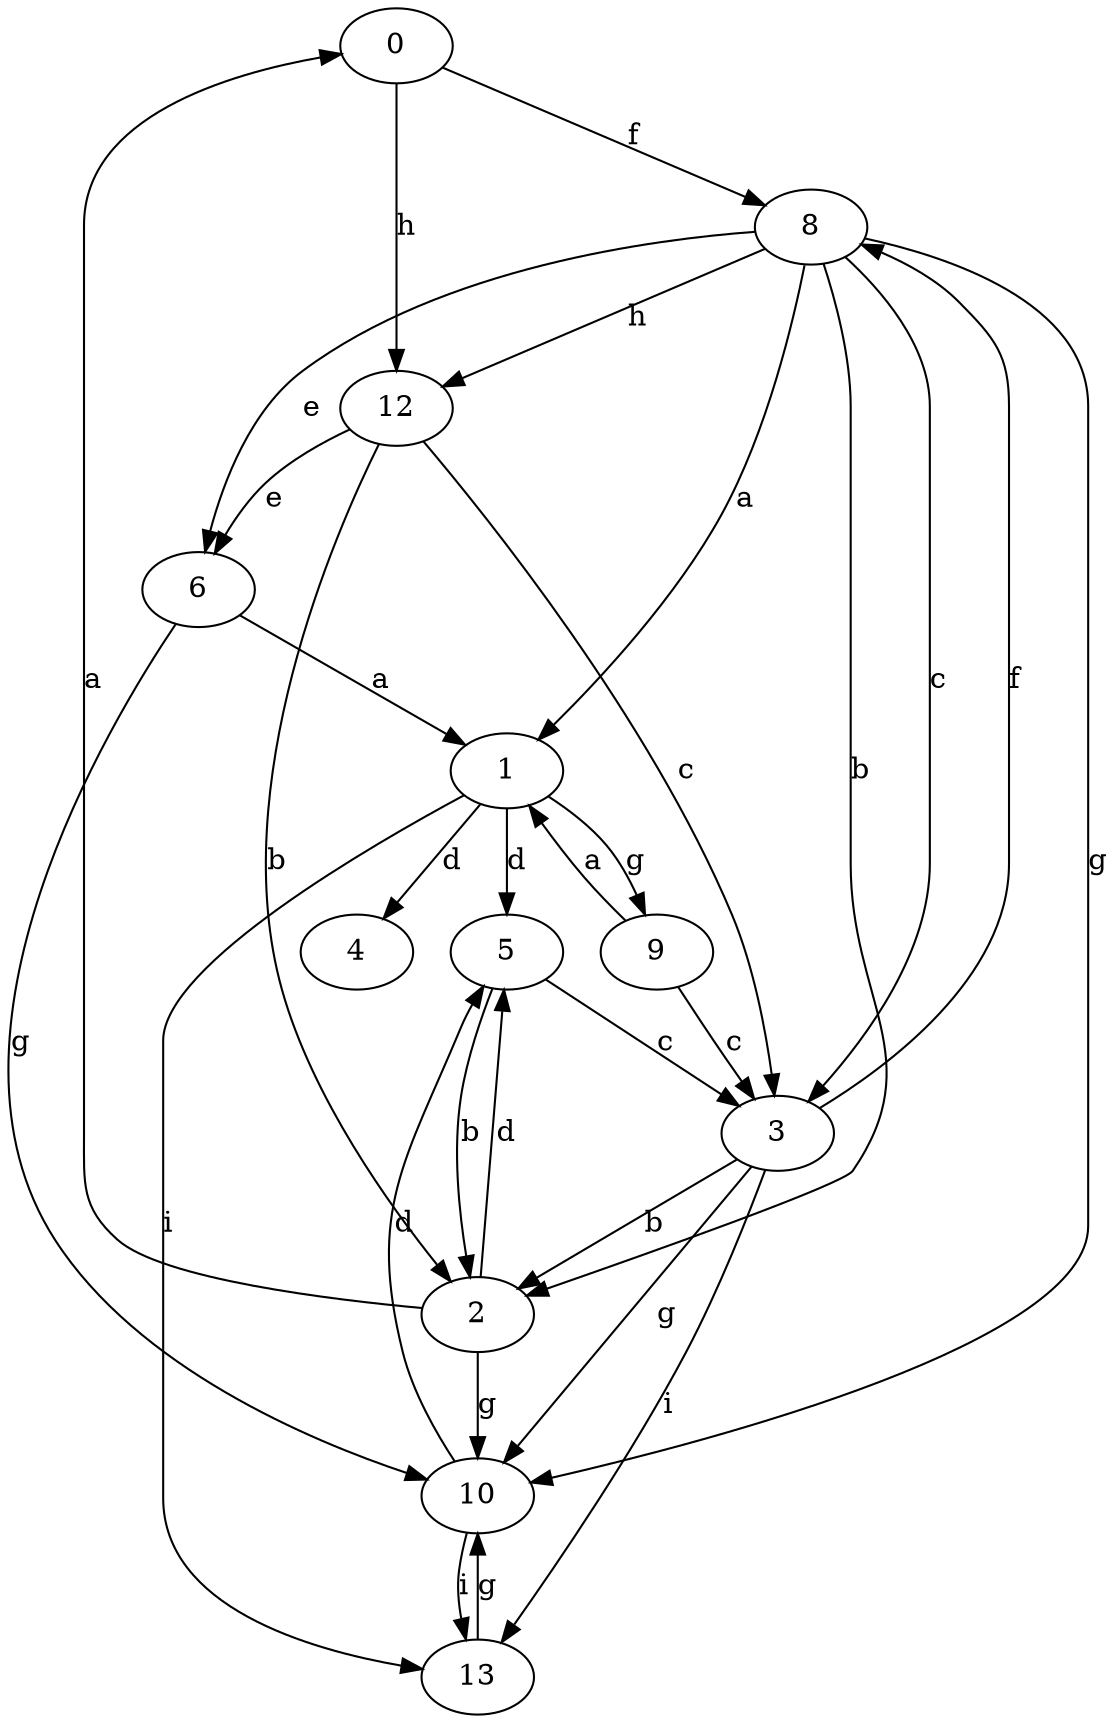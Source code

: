 strict digraph  {
0;
1;
2;
3;
4;
5;
6;
8;
9;
10;
12;
13;
0 -> 8  [label=f];
0 -> 12  [label=h];
1 -> 4  [label=d];
1 -> 5  [label=d];
1 -> 9  [label=g];
1 -> 13  [label=i];
2 -> 0  [label=a];
2 -> 5  [label=d];
2 -> 10  [label=g];
3 -> 2  [label=b];
3 -> 8  [label=f];
3 -> 10  [label=g];
3 -> 13  [label=i];
5 -> 2  [label=b];
5 -> 3  [label=c];
6 -> 1  [label=a];
6 -> 10  [label=g];
8 -> 1  [label=a];
8 -> 2  [label=b];
8 -> 3  [label=c];
8 -> 6  [label=e];
8 -> 10  [label=g];
8 -> 12  [label=h];
9 -> 1  [label=a];
9 -> 3  [label=c];
10 -> 5  [label=d];
10 -> 13  [label=i];
12 -> 2  [label=b];
12 -> 3  [label=c];
12 -> 6  [label=e];
13 -> 10  [label=g];
}
